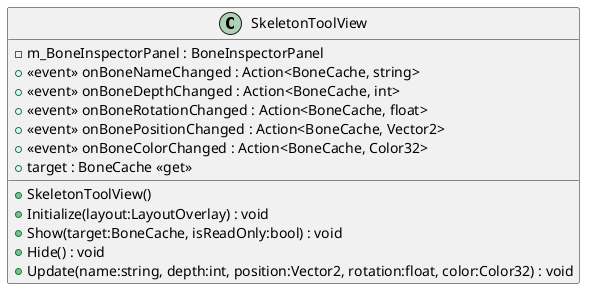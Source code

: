 @startuml
class SkeletonToolView {
    - m_BoneInspectorPanel : BoneInspectorPanel
    +  <<event>> onBoneNameChanged : Action<BoneCache, string> 
    +  <<event>> onBoneDepthChanged : Action<BoneCache, int> 
    +  <<event>> onBoneRotationChanged : Action<BoneCache, float> 
    +  <<event>> onBonePositionChanged : Action<BoneCache, Vector2> 
    +  <<event>> onBoneColorChanged : Action<BoneCache, Color32> 
    + SkeletonToolView()
    + Initialize(layout:LayoutOverlay) : void
    + Show(target:BoneCache, isReadOnly:bool) : void
    + target : BoneCache <<get>>
    + Hide() : void
    + Update(name:string, depth:int, position:Vector2, rotation:float, color:Color32) : void
}
@enduml
